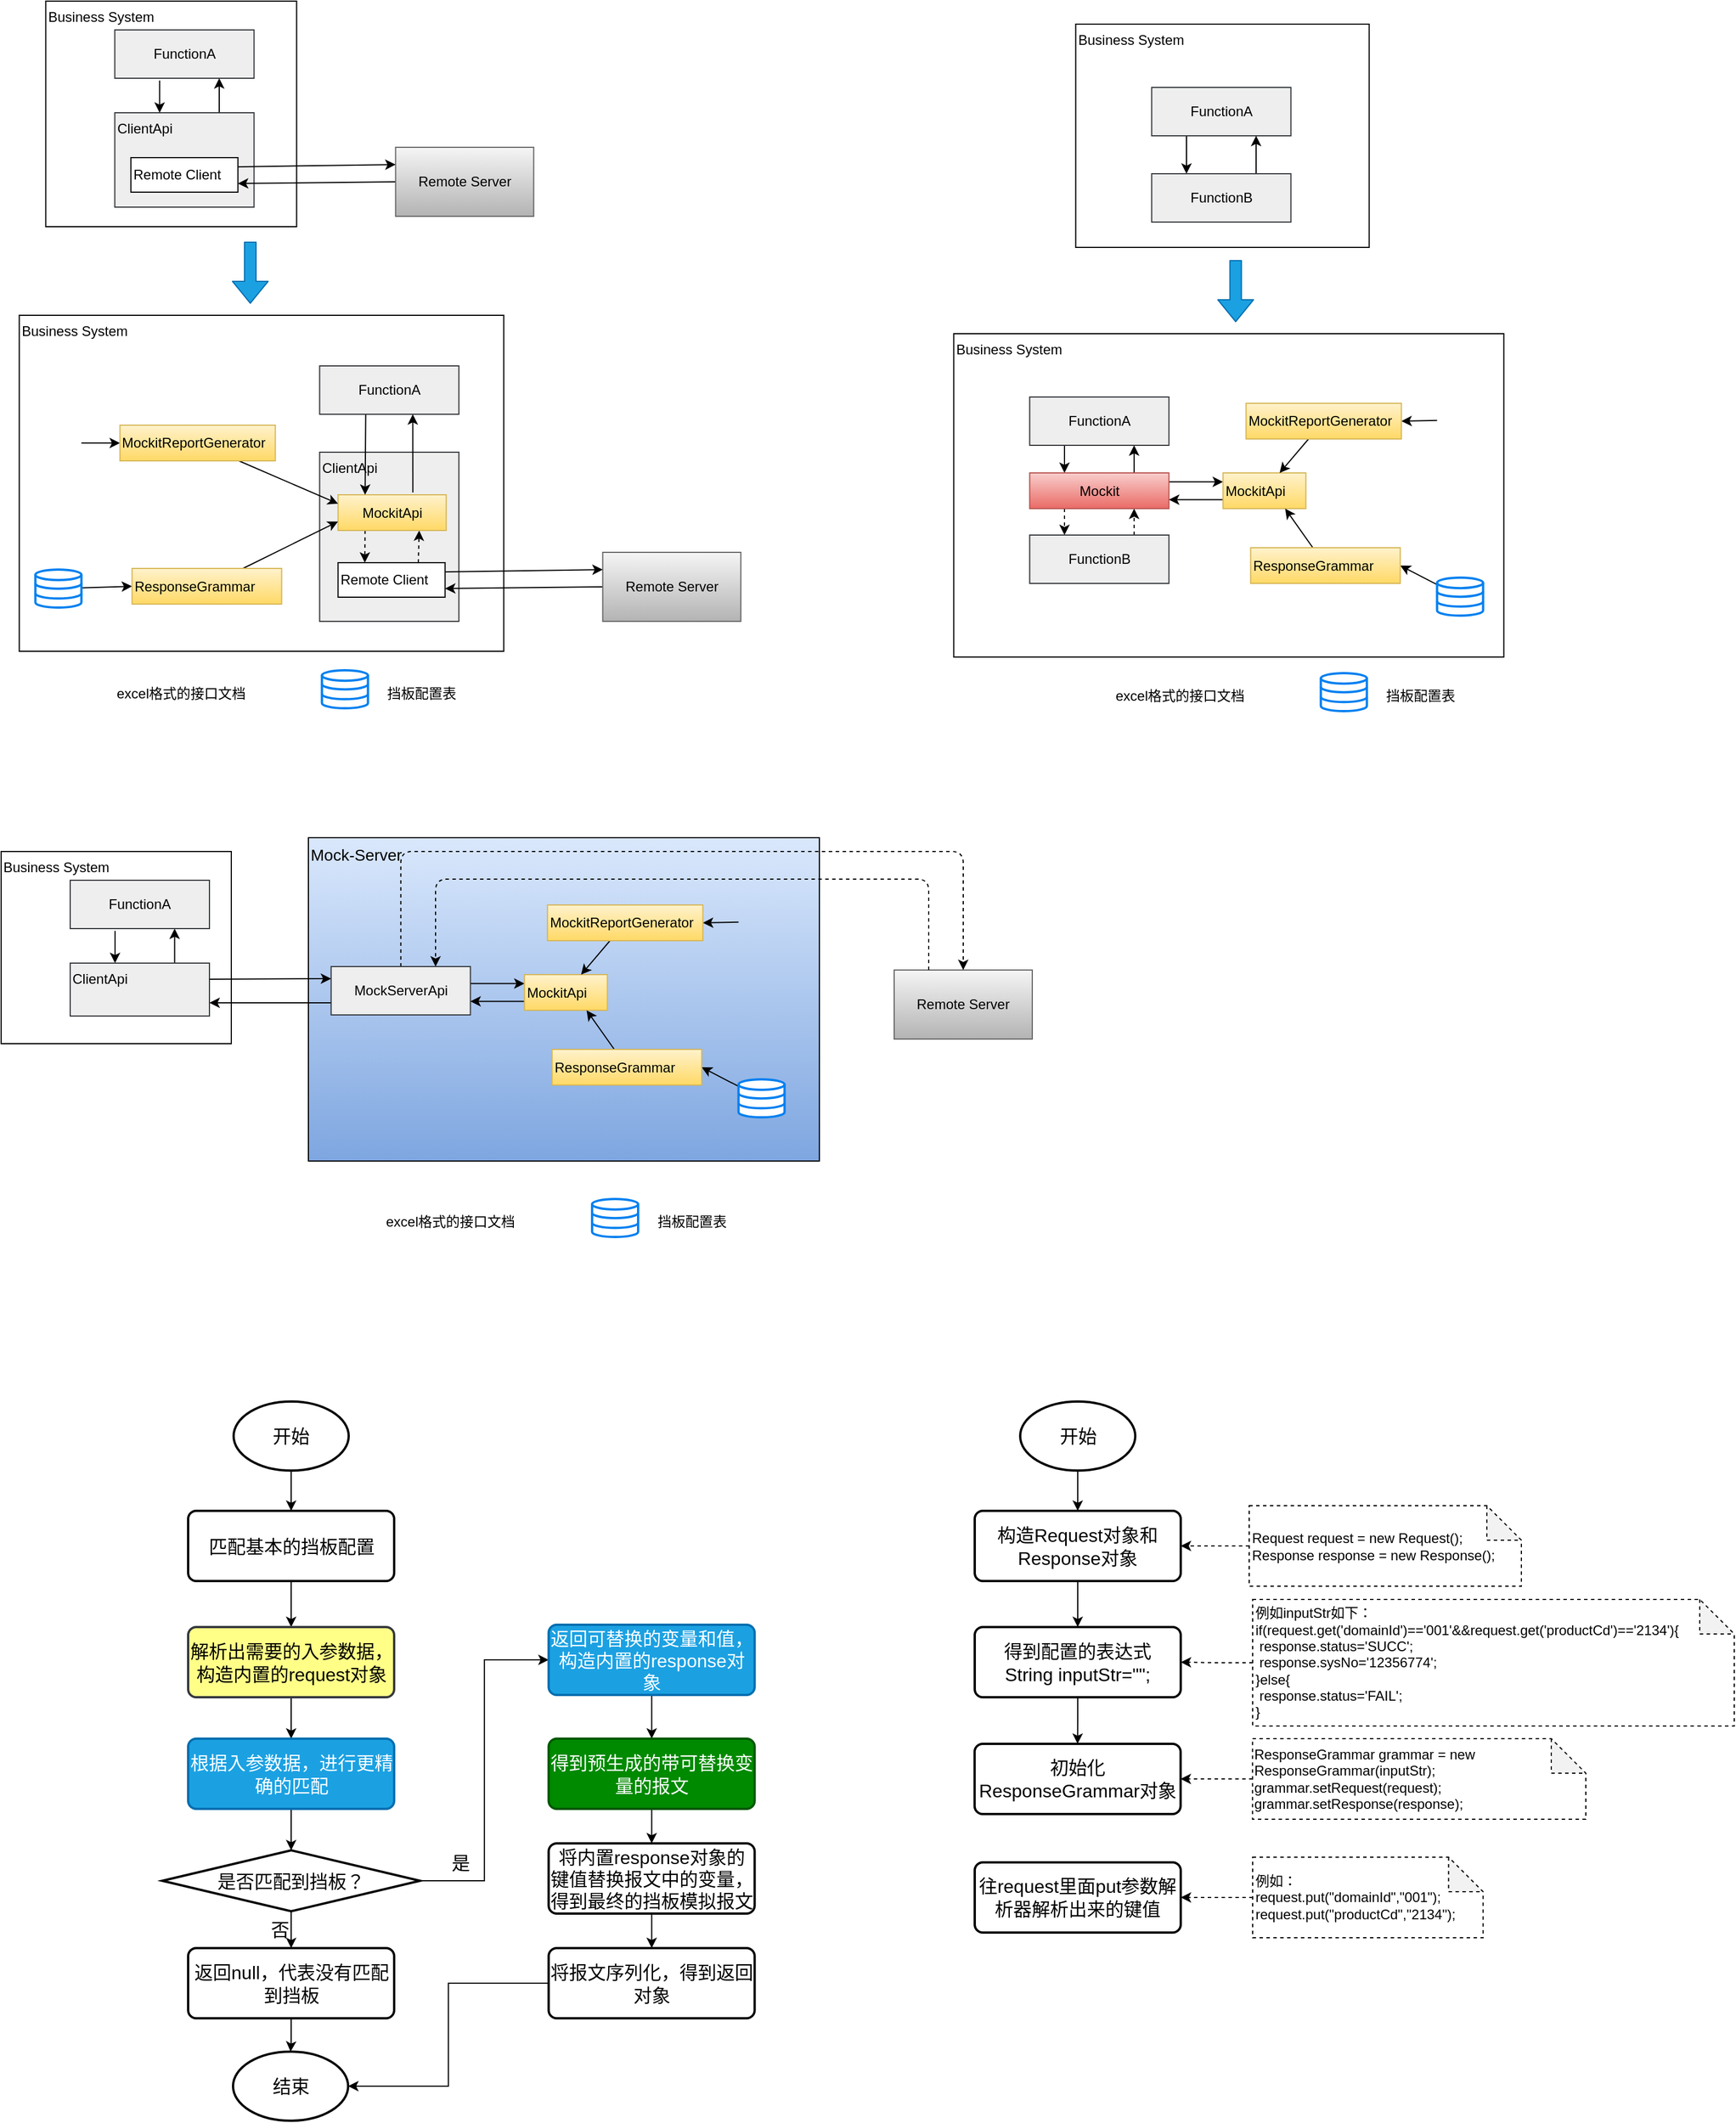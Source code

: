 <mxfile version="13.0.9" type="github">
  <diagram id="ULIVXdI21FpWCyKjcMOf" name="第 1 页">
    <mxGraphModel dx="867" dy="-1922" grid="0" gridSize="10" guides="1" tooltips="1" connect="1" arrows="1" fold="1" page="0" pageScale="1" pageWidth="827" pageHeight="1169" math="0" shadow="0">
      <root>
        <mxCell id="0" />
        <mxCell id="1" parent="0" />
        <mxCell id="K0mG1fpRfPu8U4b40gJv-1" style="edgeStyle=orthogonalEdgeStyle;rounded=0;orthogonalLoop=1;jettySize=auto;html=1;entryX=0.5;entryY=0;entryDx=0;entryDy=0;fontSize=16;" edge="1" parent="1" source="K0mG1fpRfPu8U4b40gJv-2" target="K0mG1fpRfPu8U4b40gJv-4">
          <mxGeometry relative="1" as="geometry" />
        </mxCell>
        <mxCell id="K0mG1fpRfPu8U4b40gJv-2" value="开始" style="strokeWidth=2;html=1;shape=mxgraph.flowchart.start_1;whiteSpace=wrap;fontSize=16;" vertex="1" parent="1">
          <mxGeometry x="232" y="3830" width="100" height="60" as="geometry" />
        </mxCell>
        <mxCell id="K0mG1fpRfPu8U4b40gJv-3" style="edgeStyle=orthogonalEdgeStyle;rounded=0;orthogonalLoop=1;jettySize=auto;html=1;entryX=0.5;entryY=0;entryDx=0;entryDy=0;fontSize=16;" edge="1" parent="1" source="K0mG1fpRfPu8U4b40gJv-4" target="K0mG1fpRfPu8U4b40gJv-6">
          <mxGeometry relative="1" as="geometry" />
        </mxCell>
        <mxCell id="K0mG1fpRfPu8U4b40gJv-4" value="匹配基本的挡板配置" style="rounded=1;whiteSpace=wrap;html=1;absoluteArcSize=1;arcSize=14;strokeWidth=2;fontSize=16;" vertex="1" parent="1">
          <mxGeometry x="192.5" y="3925" width="179" height="61" as="geometry" />
        </mxCell>
        <mxCell id="K0mG1fpRfPu8U4b40gJv-5" style="edgeStyle=orthogonalEdgeStyle;rounded=0;orthogonalLoop=1;jettySize=auto;html=1;entryX=0.5;entryY=0;entryDx=0;entryDy=0;fontSize=16;" edge="1" parent="1" source="K0mG1fpRfPu8U4b40gJv-6" target="K0mG1fpRfPu8U4b40gJv-8">
          <mxGeometry relative="1" as="geometry" />
        </mxCell>
        <mxCell id="K0mG1fpRfPu8U4b40gJv-6" value="解析出需要的入参数据，构造内置的request对象" style="rounded=1;whiteSpace=wrap;html=1;absoluteArcSize=1;arcSize=14;strokeWidth=2;fontSize=16;fillColor=#ffff88;strokeColor=#36393d;" vertex="1" parent="1">
          <mxGeometry x="192.5" y="4026" width="179" height="61" as="geometry" />
        </mxCell>
        <mxCell id="K0mG1fpRfPu8U4b40gJv-7" style="edgeStyle=orthogonalEdgeStyle;rounded=0;orthogonalLoop=1;jettySize=auto;html=1;entryX=0.5;entryY=0;entryDx=0;entryDy=0;entryPerimeter=0;fontSize=16;" edge="1" parent="1" source="K0mG1fpRfPu8U4b40gJv-8" target="K0mG1fpRfPu8U4b40gJv-11">
          <mxGeometry relative="1" as="geometry" />
        </mxCell>
        <mxCell id="K0mG1fpRfPu8U4b40gJv-8" value="根据入参数据，进行更精确的匹配" style="rounded=1;whiteSpace=wrap;html=1;absoluteArcSize=1;arcSize=14;strokeWidth=2;fontSize=16;fillColor=#1ba1e2;strokeColor=#006EAF;fontColor=#ffffff;" vertex="1" parent="1">
          <mxGeometry x="192.5" y="4123" width="179" height="61" as="geometry" />
        </mxCell>
        <mxCell id="K0mG1fpRfPu8U4b40gJv-9" style="edgeStyle=orthogonalEdgeStyle;rounded=0;orthogonalLoop=1;jettySize=auto;html=1;entryX=0.5;entryY=0;entryDx=0;entryDy=0;fontSize=16;" edge="1" parent="1" source="K0mG1fpRfPu8U4b40gJv-11" target="K0mG1fpRfPu8U4b40gJv-14">
          <mxGeometry relative="1" as="geometry" />
        </mxCell>
        <mxCell id="K0mG1fpRfPu8U4b40gJv-10" style="edgeStyle=orthogonalEdgeStyle;rounded=0;orthogonalLoop=1;jettySize=auto;html=1;entryX=0;entryY=0.5;entryDx=0;entryDy=0;fontSize=16;" edge="1" parent="1" source="K0mG1fpRfPu8U4b40gJv-11" target="K0mG1fpRfPu8U4b40gJv-17">
          <mxGeometry relative="1" as="geometry" />
        </mxCell>
        <mxCell id="K0mG1fpRfPu8U4b40gJv-11" value="是否匹配到挡板？" style="strokeWidth=2;html=1;shape=mxgraph.flowchart.decision;whiteSpace=wrap;fontSize=16;" vertex="1" parent="1">
          <mxGeometry x="170" y="4220" width="224" height="53" as="geometry" />
        </mxCell>
        <mxCell id="K0mG1fpRfPu8U4b40gJv-12" value="结束" style="strokeWidth=2;html=1;shape=mxgraph.flowchart.start_1;whiteSpace=wrap;fontSize=16;" vertex="1" parent="1">
          <mxGeometry x="231.5" y="4395" width="100" height="60" as="geometry" />
        </mxCell>
        <mxCell id="K0mG1fpRfPu8U4b40gJv-13" style="edgeStyle=orthogonalEdgeStyle;rounded=0;orthogonalLoop=1;jettySize=auto;html=1;fontSize=16;" edge="1" parent="1" source="K0mG1fpRfPu8U4b40gJv-14" target="K0mG1fpRfPu8U4b40gJv-12">
          <mxGeometry relative="1" as="geometry" />
        </mxCell>
        <mxCell id="K0mG1fpRfPu8U4b40gJv-14" value="返回null，代表没有匹配到挡板" style="rounded=1;whiteSpace=wrap;html=1;absoluteArcSize=1;arcSize=14;strokeWidth=2;fontSize=16;" vertex="1" parent="1">
          <mxGeometry x="192.5" y="4305" width="179" height="61" as="geometry" />
        </mxCell>
        <mxCell id="K0mG1fpRfPu8U4b40gJv-15" value="否" style="text;html=1;align=center;verticalAlign=middle;resizable=0;points=[];autosize=1;fontSize=16;" vertex="1" parent="1">
          <mxGeometry x="259" y="4277" width="26" height="23" as="geometry" />
        </mxCell>
        <mxCell id="K0mG1fpRfPu8U4b40gJv-16" style="edgeStyle=orthogonalEdgeStyle;rounded=0;orthogonalLoop=1;jettySize=auto;html=1;fontSize=16;" edge="1" parent="1" source="K0mG1fpRfPu8U4b40gJv-17" target="K0mG1fpRfPu8U4b40gJv-20">
          <mxGeometry relative="1" as="geometry" />
        </mxCell>
        <mxCell id="K0mG1fpRfPu8U4b40gJv-17" value="返回可替换的变量和值，构造内置的response对象" style="rounded=1;whiteSpace=wrap;html=1;absoluteArcSize=1;arcSize=14;strokeWidth=2;fontSize=16;fillColor=#1ba1e2;strokeColor=#006EAF;fontColor=#ffffff;" vertex="1" parent="1">
          <mxGeometry x="505.75" y="4024" width="179" height="61" as="geometry" />
        </mxCell>
        <mxCell id="K0mG1fpRfPu8U4b40gJv-18" value="是" style="text;html=1;align=center;verticalAlign=middle;resizable=0;points=[];autosize=1;fontSize=16;" vertex="1" parent="1">
          <mxGeometry x="416" y="4219" width="26" height="23" as="geometry" />
        </mxCell>
        <mxCell id="K0mG1fpRfPu8U4b40gJv-19" style="edgeStyle=orthogonalEdgeStyle;rounded=0;orthogonalLoop=1;jettySize=auto;html=1;fontSize=16;" edge="1" parent="1" source="K0mG1fpRfPu8U4b40gJv-20" target="K0mG1fpRfPu8U4b40gJv-22">
          <mxGeometry relative="1" as="geometry" />
        </mxCell>
        <mxCell id="K0mG1fpRfPu8U4b40gJv-20" value="得到预生成的带可替换变量的报文" style="rounded=1;whiteSpace=wrap;html=1;absoluteArcSize=1;arcSize=14;strokeWidth=2;fontSize=16;fillColor=#008a00;strokeColor=#005700;fontColor=#ffffff;" vertex="1" parent="1">
          <mxGeometry x="505.75" y="4123" width="179" height="61" as="geometry" />
        </mxCell>
        <mxCell id="K0mG1fpRfPu8U4b40gJv-21" style="edgeStyle=orthogonalEdgeStyle;rounded=0;orthogonalLoop=1;jettySize=auto;html=1;fontSize=16;" edge="1" parent="1" source="K0mG1fpRfPu8U4b40gJv-22" target="K0mG1fpRfPu8U4b40gJv-24">
          <mxGeometry relative="1" as="geometry" />
        </mxCell>
        <mxCell id="K0mG1fpRfPu8U4b40gJv-22" value="将内置response对象的键值替换报文中的变量，得到最终的挡板模拟报文" style="rounded=1;whiteSpace=wrap;html=1;absoluteArcSize=1;arcSize=14;strokeWidth=2;fontSize=16;" vertex="1" parent="1">
          <mxGeometry x="505.75" y="4214" width="179" height="61" as="geometry" />
        </mxCell>
        <mxCell id="K0mG1fpRfPu8U4b40gJv-23" style="edgeStyle=orthogonalEdgeStyle;rounded=0;orthogonalLoop=1;jettySize=auto;html=1;entryX=1;entryY=0.5;entryDx=0;entryDy=0;entryPerimeter=0;fontSize=16;" edge="1" parent="1" source="K0mG1fpRfPu8U4b40gJv-24" target="K0mG1fpRfPu8U4b40gJv-12">
          <mxGeometry relative="1" as="geometry" />
        </mxCell>
        <mxCell id="K0mG1fpRfPu8U4b40gJv-24" value="将报文序列化，得到返回对象" style="rounded=1;whiteSpace=wrap;html=1;absoluteArcSize=1;arcSize=14;strokeWidth=2;fontSize=16;" vertex="1" parent="1">
          <mxGeometry x="505.75" y="4305" width="179" height="61" as="geometry" />
        </mxCell>
        <mxCell id="K0mG1fpRfPu8U4b40gJv-25" value="Business System" style="rounded=0;whiteSpace=wrap;html=1;align=left;verticalAlign=top;" vertex="1" parent="1">
          <mxGeometry x="30" y="3352" width="200" height="167" as="geometry" />
        </mxCell>
        <mxCell id="K0mG1fpRfPu8U4b40gJv-26" style="edgeStyle=none;orthogonalLoop=1;jettySize=auto;html=1;strokeColor=#000000;strokeWidth=1;entryX=0.75;entryY=1;entryDx=0;entryDy=0;exitX=0.75;exitY=0;exitDx=0;exitDy=0;" edge="1" parent="1" source="K0mG1fpRfPu8U4b40gJv-27" target="K0mG1fpRfPu8U4b40gJv-30">
          <mxGeometry relative="1" as="geometry" />
        </mxCell>
        <mxCell id="K0mG1fpRfPu8U4b40gJv-27" value="ClientApi" style="rounded=0;whiteSpace=wrap;html=1;align=left;fillColor=#eeeeee;strokeColor=#36393d;verticalAlign=top;" vertex="1" parent="1">
          <mxGeometry x="90" y="3449" width="121" height="46" as="geometry" />
        </mxCell>
        <mxCell id="K0mG1fpRfPu8U4b40gJv-28" value="Remote Server" style="rounded=0;whiteSpace=wrap;html=1;align=center;fillColor=#f5f5f5;strokeColor=#666666;gradientColor=#b3b3b3;" vertex="1" parent="1">
          <mxGeometry x="806" y="3455" width="120" height="60" as="geometry" />
        </mxCell>
        <mxCell id="K0mG1fpRfPu8U4b40gJv-29" style="edgeStyle=none;orthogonalLoop=1;jettySize=auto;html=1;entryX=0.322;entryY=0;entryDx=0;entryDy=0;strokeColor=#000000;strokeWidth=1;exitX=0.322;exitY=1.048;exitDx=0;exitDy=0;exitPerimeter=0;entryPerimeter=0;" edge="1" parent="1" source="K0mG1fpRfPu8U4b40gJv-30" target="K0mG1fpRfPu8U4b40gJv-27">
          <mxGeometry relative="1" as="geometry" />
        </mxCell>
        <mxCell id="K0mG1fpRfPu8U4b40gJv-30" value="FunctionA" style="rounded=0;whiteSpace=wrap;html=1;align=center;fillColor=#eeeeee;strokeColor=#36393d;" vertex="1" parent="1">
          <mxGeometry x="90" y="3377" width="121" height="42" as="geometry" />
        </mxCell>
        <mxCell id="K0mG1fpRfPu8U4b40gJv-31" value="" style="shape=image;html=1;verticalAlign=top;verticalLabelPosition=bottom;labelBackgroundColor=#ffffff;imageAspect=0;aspect=fixed;image=https://cdn3.iconfinder.com/data/icons/document-icons-2/30/647702-excel-128.png;align=left;" vertex="1" parent="1">
          <mxGeometry x="306.5" y="3648.5" width="44" height="44" as="geometry" />
        </mxCell>
        <mxCell id="K0mG1fpRfPu8U4b40gJv-32" value="excel格式的接口文档" style="text;html=1;align=center;verticalAlign=middle;resizable=0;points=[];autosize=1;" vertex="1" parent="1">
          <mxGeometry x="359.25" y="3665" width="122" height="18" as="geometry" />
        </mxCell>
        <mxCell id="K0mG1fpRfPu8U4b40gJv-33" value="" style="html=1;verticalLabelPosition=bottom;align=center;labelBackgroundColor=#ffffff;verticalAlign=top;strokeWidth=2;strokeColor=#0080F0;shadow=0;dashed=0;shape=mxgraph.ios7.icons.data;" vertex="1" parent="1">
          <mxGeometry x="543.5" y="3654" width="40" height="33" as="geometry" />
        </mxCell>
        <mxCell id="K0mG1fpRfPu8U4b40gJv-34" value="挡板配置表" style="text;html=1;align=center;verticalAlign=middle;resizable=0;points=[];autosize=1;" vertex="1" parent="1">
          <mxGeometry x="594.5" y="3665" width="70" height="18" as="geometry" />
        </mxCell>
        <mxCell id="K0mG1fpRfPu8U4b40gJv-35" value="Mock-Server" style="rounded=0;whiteSpace=wrap;html=1;align=left;verticalAlign=top;gradientColor=#7ea6e0;fillColor=#dae8fc;strokeColor=#000000;strokeWidth=1;fontSize=14;" vertex="1" parent="1">
          <mxGeometry x="297" y="3340" width="444" height="281" as="geometry" />
        </mxCell>
        <mxCell id="K0mG1fpRfPu8U4b40gJv-36" style="edgeStyle=none;orthogonalLoop=1;jettySize=auto;html=1;strokeColor=#000000;strokeWidth=1;exitX=1;exitY=0.25;exitDx=0;exitDy=0;entryX=0;entryY=0.25;entryDx=0;entryDy=0;" edge="1" parent="1" target="K0mG1fpRfPu8U4b40gJv-42">
          <mxGeometry relative="1" as="geometry">
            <mxPoint x="437.75" y="3466.75" as="sourcePoint" />
          </mxGeometry>
        </mxCell>
        <mxCell id="K0mG1fpRfPu8U4b40gJv-37" style="edgeStyle=none;orthogonalLoop=1;jettySize=auto;html=1;entryX=1;entryY=0.5;entryDx=0;entryDy=0;strokeColor=#000000;strokeWidth=1;" edge="1" parent="1" source="K0mG1fpRfPu8U4b40gJv-38" target="K0mG1fpRfPu8U4b40gJv-44">
          <mxGeometry relative="1" as="geometry" />
        </mxCell>
        <mxCell id="K0mG1fpRfPu8U4b40gJv-38" value="" style="shape=image;html=1;verticalAlign=top;verticalLabelPosition=bottom;labelBackgroundColor=#ffffff;imageAspect=0;aspect=fixed;image=https://cdn3.iconfinder.com/data/icons/document-icons-2/30/647702-excel-128.png;align=left;" vertex="1" parent="1">
          <mxGeometry x="670.75" y="3391" width="44" height="44" as="geometry" />
        </mxCell>
        <mxCell id="K0mG1fpRfPu8U4b40gJv-39" style="edgeStyle=none;orthogonalLoop=1;jettySize=auto;html=1;entryX=1;entryY=0.5;entryDx=0;entryDy=0;strokeColor=#000000;strokeWidth=1;" edge="1" parent="1" source="K0mG1fpRfPu8U4b40gJv-40" target="K0mG1fpRfPu8U4b40gJv-46">
          <mxGeometry relative="1" as="geometry" />
        </mxCell>
        <mxCell id="K0mG1fpRfPu8U4b40gJv-40" value="" style="html=1;verticalLabelPosition=bottom;align=center;labelBackgroundColor=#ffffff;verticalAlign=top;strokeWidth=2;strokeColor=#0080F0;shadow=0;dashed=0;shape=mxgraph.ios7.icons.data;" vertex="1" parent="1">
          <mxGeometry x="670.75" y="3550" width="40" height="33" as="geometry" />
        </mxCell>
        <mxCell id="K0mG1fpRfPu8U4b40gJv-41" style="edgeStyle=none;orthogonalLoop=1;jettySize=auto;html=1;entryX=1;entryY=0.75;entryDx=0;entryDy=0;strokeColor=#000000;strokeWidth=1;exitX=0;exitY=0.75;exitDx=0;exitDy=0;" edge="1" parent="1" source="K0mG1fpRfPu8U4b40gJv-42">
          <mxGeometry relative="1" as="geometry">
            <mxPoint x="437.75" y="3482.25" as="targetPoint" />
          </mxGeometry>
        </mxCell>
        <mxCell id="K0mG1fpRfPu8U4b40gJv-42" value="MockitApi" style="rounded=0;whiteSpace=wrap;html=1;align=left;gradientColor=#ffd966;fillColor=#fff2cc;strokeColor=#d6b656;" vertex="1" parent="1">
          <mxGeometry x="484.75" y="3459" width="72" height="31" as="geometry" />
        </mxCell>
        <mxCell id="K0mG1fpRfPu8U4b40gJv-43" style="edgeStyle=none;orthogonalLoop=1;jettySize=auto;html=1;strokeColor=#000000;strokeWidth=1;" edge="1" parent="1" source="K0mG1fpRfPu8U4b40gJv-44" target="K0mG1fpRfPu8U4b40gJv-42">
          <mxGeometry relative="1" as="geometry" />
        </mxCell>
        <mxCell id="K0mG1fpRfPu8U4b40gJv-44" value="MockitReportGenerator" style="rounded=0;whiteSpace=wrap;html=1;align=left;gradientColor=#ffd966;fillColor=#fff2cc;strokeColor=#d6b656;" vertex="1" parent="1">
          <mxGeometry x="504.75" y="3398.5" width="135" height="31" as="geometry" />
        </mxCell>
        <mxCell id="K0mG1fpRfPu8U4b40gJv-45" style="edgeStyle=none;orthogonalLoop=1;jettySize=auto;html=1;entryX=0.75;entryY=1;entryDx=0;entryDy=0;strokeColor=#000000;strokeWidth=1;" edge="1" parent="1" source="K0mG1fpRfPu8U4b40gJv-46" target="K0mG1fpRfPu8U4b40gJv-42">
          <mxGeometry relative="1" as="geometry" />
        </mxCell>
        <mxCell id="K0mG1fpRfPu8U4b40gJv-46" value="ResponseGrammar" style="rounded=0;whiteSpace=wrap;html=1;align=left;gradientColor=#ffd966;fillColor=#fff2cc;strokeColor=#d6b656;" vertex="1" parent="1">
          <mxGeometry x="508.75" y="3524" width="130" height="31" as="geometry" />
        </mxCell>
        <mxCell id="K0mG1fpRfPu8U4b40gJv-47" style="edgeStyle=none;orthogonalLoop=1;jettySize=auto;html=1;entryX=1;entryY=0.75;entryDx=0;entryDy=0;strokeColor=#000000;strokeWidth=1;exitX=0;exitY=0.75;exitDx=0;exitDy=0;" edge="1" parent="1" source="K0mG1fpRfPu8U4b40gJv-49" target="K0mG1fpRfPu8U4b40gJv-27">
          <mxGeometry relative="1" as="geometry" />
        </mxCell>
        <mxCell id="K0mG1fpRfPu8U4b40gJv-48" style="edgeStyle=orthogonalEdgeStyle;orthogonalLoop=1;jettySize=auto;html=1;strokeColor=#000000;strokeWidth=1;dashed=1;" edge="1" parent="1" source="K0mG1fpRfPu8U4b40gJv-49" target="K0mG1fpRfPu8U4b40gJv-28">
          <mxGeometry relative="1" as="geometry">
            <Array as="points">
              <mxPoint x="377" y="3352" />
              <mxPoint x="866" y="3352" />
            </Array>
          </mxGeometry>
        </mxCell>
        <mxCell id="K0mG1fpRfPu8U4b40gJv-49" value="MockServerApi" style="rounded=0;whiteSpace=wrap;html=1;align=center;fillColor=#eeeeee;strokeColor=#36393d;" vertex="1" parent="1">
          <mxGeometry x="316.75" y="3452" width="121" height="42" as="geometry" />
        </mxCell>
        <mxCell id="K0mG1fpRfPu8U4b40gJv-50" style="edgeStyle=none;orthogonalLoop=1;jettySize=auto;html=1;entryX=0;entryY=0.25;entryDx=0;entryDy=0;strokeColor=#000000;strokeWidth=1;" edge="1" parent="1" target="K0mG1fpRfPu8U4b40gJv-49">
          <mxGeometry relative="1" as="geometry">
            <mxPoint x="211" y="3463" as="sourcePoint" />
          </mxGeometry>
        </mxCell>
        <mxCell id="K0mG1fpRfPu8U4b40gJv-51" style="edgeStyle=orthogonalEdgeStyle;orthogonalLoop=1;jettySize=auto;html=1;dashed=1;strokeColor=#000000;strokeWidth=1;entryX=0.75;entryY=0;entryDx=0;entryDy=0;exitX=0.25;exitY=0;exitDx=0;exitDy=0;" edge="1" parent="1" source="K0mG1fpRfPu8U4b40gJv-28" target="K0mG1fpRfPu8U4b40gJv-49">
          <mxGeometry relative="1" as="geometry">
            <Array as="points">
              <mxPoint x="836" y="3376" />
              <mxPoint x="408" y="3376" />
            </Array>
          </mxGeometry>
        </mxCell>
        <mxCell id="K0mG1fpRfPu8U4b40gJv-52" value="Business System" style="rounded=0;whiteSpace=wrap;html=1;align=left;verticalAlign=top;" vertex="1" parent="1">
          <mxGeometry x="68.75" y="2613" width="218" height="196" as="geometry" />
        </mxCell>
        <mxCell id="K0mG1fpRfPu8U4b40gJv-53" value="Business System" style="rounded=0;whiteSpace=wrap;html=1;align=left;verticalAlign=top;" vertex="1" parent="1">
          <mxGeometry x="963.75" y="2633" width="255" height="194" as="geometry" />
        </mxCell>
        <mxCell id="K0mG1fpRfPu8U4b40gJv-54" style="edgeStyle=none;orthogonalLoop=1;jettySize=auto;html=1;strokeColor=#000000;strokeWidth=1;entryX=0.75;entryY=1;entryDx=0;entryDy=0;exitX=0.75;exitY=0;exitDx=0;exitDy=0;" edge="1" parent="1" source="K0mG1fpRfPu8U4b40gJv-55" target="K0mG1fpRfPu8U4b40gJv-98">
          <mxGeometry relative="1" as="geometry" />
        </mxCell>
        <mxCell id="K0mG1fpRfPu8U4b40gJv-55" value="ClientApi" style="rounded=0;whiteSpace=wrap;html=1;align=left;fillColor=#eeeeee;strokeColor=#36393d;verticalAlign=top;" vertex="1" parent="1">
          <mxGeometry x="128.75" y="2710" width="121" height="82" as="geometry" />
        </mxCell>
        <mxCell id="K0mG1fpRfPu8U4b40gJv-56" style="edgeStyle=none;orthogonalLoop=1;jettySize=auto;html=1;entryX=1;entryY=0.75;entryDx=0;entryDy=0;strokeColor=#000000;strokeWidth=1;exitX=0;exitY=0.5;exitDx=0;exitDy=0;" edge="1" parent="1" source="K0mG1fpRfPu8U4b40gJv-57" target="K0mG1fpRfPu8U4b40gJv-86">
          <mxGeometry relative="1" as="geometry" />
        </mxCell>
        <mxCell id="K0mG1fpRfPu8U4b40gJv-57" value="Remote Server" style="rounded=0;whiteSpace=wrap;html=1;align=center;fillColor=#f5f5f5;strokeColor=#666666;gradientColor=#b3b3b3;" vertex="1" parent="1">
          <mxGeometry x="372.75" y="2740" width="120" height="60" as="geometry" />
        </mxCell>
        <mxCell id="K0mG1fpRfPu8U4b40gJv-58" value="" style="shape=flexArrow;endArrow=classic;html=1;strokeColor=#006EAF;strokeWidth=1;fillColor=#1ba1e2;" edge="1" parent="1">
          <mxGeometry width="50" height="50" relative="1" as="geometry">
            <mxPoint x="1102.75" y="2838" as="sourcePoint" />
            <mxPoint x="1102.75" y="2892" as="targetPoint" />
          </mxGeometry>
        </mxCell>
        <mxCell id="K0mG1fpRfPu8U4b40gJv-59" style="edgeStyle=none;orthogonalLoop=1;jettySize=auto;html=1;entryX=0.25;entryY=0;entryDx=0;entryDy=0;strokeColor=#000000;strokeWidth=1;exitX=0.25;exitY=1;exitDx=0;exitDy=0;" edge="1" parent="1" source="K0mG1fpRfPu8U4b40gJv-60" target="K0mG1fpRfPu8U4b40gJv-62">
          <mxGeometry relative="1" as="geometry" />
        </mxCell>
        <mxCell id="K0mG1fpRfPu8U4b40gJv-60" value="FunctionA" style="rounded=0;whiteSpace=wrap;html=1;align=center;fillColor=#eeeeee;strokeColor=#36393d;" vertex="1" parent="1">
          <mxGeometry x="1029.75" y="2688" width="121" height="42" as="geometry" />
        </mxCell>
        <mxCell id="K0mG1fpRfPu8U4b40gJv-61" style="edgeStyle=none;orthogonalLoop=1;jettySize=auto;html=1;strokeColor=#000000;strokeWidth=1;exitX=0.75;exitY=0;exitDx=0;exitDy=0;entryX=0.75;entryY=1;entryDx=0;entryDy=0;" edge="1" parent="1" source="K0mG1fpRfPu8U4b40gJv-62" target="K0mG1fpRfPu8U4b40gJv-60">
          <mxGeometry relative="1" as="geometry" />
        </mxCell>
        <mxCell id="K0mG1fpRfPu8U4b40gJv-62" value="FunctionB" style="rounded=0;whiteSpace=wrap;html=1;align=center;fillColor=#eeeeee;strokeColor=#36393d;" vertex="1" parent="1">
          <mxGeometry x="1029.75" y="2763" width="121" height="42" as="geometry" />
        </mxCell>
        <mxCell id="K0mG1fpRfPu8U4b40gJv-63" value="Business System" style="rounded=0;whiteSpace=wrap;html=1;align=left;verticalAlign=top;" vertex="1" parent="1">
          <mxGeometry x="857.75" y="2902" width="478" height="281" as="geometry" />
        </mxCell>
        <mxCell id="K0mG1fpRfPu8U4b40gJv-64" style="edgeStyle=none;orthogonalLoop=1;jettySize=auto;html=1;entryX=0.25;entryY=0;entryDx=0;entryDy=0;strokeColor=#000000;strokeWidth=1;exitX=0.25;exitY=1;exitDx=0;exitDy=0;" edge="1" parent="1" source="K0mG1fpRfPu8U4b40gJv-65" target="K0mG1fpRfPu8U4b40gJv-70">
          <mxGeometry relative="1" as="geometry" />
        </mxCell>
        <mxCell id="K0mG1fpRfPu8U4b40gJv-65" value="FunctionA" style="rounded=0;whiteSpace=wrap;html=1;align=center;fillColor=#eeeeee;strokeColor=#36393d;" vertex="1" parent="1">
          <mxGeometry x="923.75" y="2957" width="121" height="42" as="geometry" />
        </mxCell>
        <mxCell id="K0mG1fpRfPu8U4b40gJv-66" style="edgeStyle=none;orthogonalLoop=1;jettySize=auto;html=1;strokeColor=#000000;strokeWidth=1;exitX=0.75;exitY=0;exitDx=0;exitDy=0;entryX=0.75;entryY=1;entryDx=0;entryDy=0;" edge="1" parent="1" source="K0mG1fpRfPu8U4b40gJv-70" target="K0mG1fpRfPu8U4b40gJv-65">
          <mxGeometry relative="1" as="geometry" />
        </mxCell>
        <mxCell id="K0mG1fpRfPu8U4b40gJv-67" style="edgeStyle=none;orthogonalLoop=1;jettySize=auto;html=1;strokeColor=#000000;strokeWidth=1;exitX=0.25;exitY=1;exitDx=0;exitDy=0;entryX=0.25;entryY=0;entryDx=0;entryDy=0;dashed=1;" edge="1" parent="1" source="K0mG1fpRfPu8U4b40gJv-70" target="K0mG1fpRfPu8U4b40gJv-71">
          <mxGeometry relative="1" as="geometry" />
        </mxCell>
        <mxCell id="K0mG1fpRfPu8U4b40gJv-68" style="edgeStyle=none;orthogonalLoop=1;jettySize=auto;html=1;strokeColor=#000000;strokeWidth=1;entryX=0.75;entryY=1;entryDx=0;entryDy=0;dashed=1;exitX=0.75;exitY=0;exitDx=0;exitDy=0;" edge="1" parent="1" source="K0mG1fpRfPu8U4b40gJv-71" target="K0mG1fpRfPu8U4b40gJv-70">
          <mxGeometry relative="1" as="geometry" />
        </mxCell>
        <mxCell id="K0mG1fpRfPu8U4b40gJv-69" style="edgeStyle=none;orthogonalLoop=1;jettySize=auto;html=1;strokeColor=#000000;strokeWidth=1;exitX=1;exitY=0.25;exitDx=0;exitDy=0;entryX=0;entryY=0.25;entryDx=0;entryDy=0;" edge="1" parent="1" source="K0mG1fpRfPu8U4b40gJv-70" target="K0mG1fpRfPu8U4b40gJv-77">
          <mxGeometry relative="1" as="geometry" />
        </mxCell>
        <mxCell id="K0mG1fpRfPu8U4b40gJv-70" value="Mockit" style="rounded=0;whiteSpace=wrap;html=1;align=center;fillColor=#f8cecc;strokeColor=#b85450;gradientColor=#ea6b66;" vertex="1" parent="1">
          <mxGeometry x="923.75" y="3023" width="121" height="31" as="geometry" />
        </mxCell>
        <mxCell id="K0mG1fpRfPu8U4b40gJv-71" value="FunctionB" style="rounded=0;whiteSpace=wrap;html=1;align=center;fillColor=#eeeeee;strokeColor=#36393d;" vertex="1" parent="1">
          <mxGeometry x="923.75" y="3077" width="121" height="42" as="geometry" />
        </mxCell>
        <mxCell id="K0mG1fpRfPu8U4b40gJv-72" style="edgeStyle=none;orthogonalLoop=1;jettySize=auto;html=1;entryX=1;entryY=0.5;entryDx=0;entryDy=0;strokeColor=#000000;strokeWidth=1;" edge="1" parent="1" source="K0mG1fpRfPu8U4b40gJv-73" target="K0mG1fpRfPu8U4b40gJv-79">
          <mxGeometry relative="1" as="geometry" />
        </mxCell>
        <mxCell id="K0mG1fpRfPu8U4b40gJv-73" value="" style="shape=image;html=1;verticalAlign=top;verticalLabelPosition=bottom;labelBackgroundColor=#ffffff;imageAspect=0;aspect=fixed;image=https://cdn3.iconfinder.com/data/icons/document-icons-2/30/647702-excel-128.png;align=left;" vertex="1" parent="1">
          <mxGeometry x="1277.75" y="2955" width="44" height="44" as="geometry" />
        </mxCell>
        <mxCell id="K0mG1fpRfPu8U4b40gJv-74" style="edgeStyle=none;orthogonalLoop=1;jettySize=auto;html=1;entryX=1;entryY=0.5;entryDx=0;entryDy=0;strokeColor=#000000;strokeWidth=1;" edge="1" parent="1" source="K0mG1fpRfPu8U4b40gJv-75" target="K0mG1fpRfPu8U4b40gJv-81">
          <mxGeometry relative="1" as="geometry" />
        </mxCell>
        <mxCell id="K0mG1fpRfPu8U4b40gJv-75" value="" style="html=1;verticalLabelPosition=bottom;align=center;labelBackgroundColor=#ffffff;verticalAlign=top;strokeWidth=2;strokeColor=#0080F0;shadow=0;dashed=0;shape=mxgraph.ios7.icons.data;" vertex="1" parent="1">
          <mxGeometry x="1277.75" y="3114" width="40" height="33" as="geometry" />
        </mxCell>
        <mxCell id="K0mG1fpRfPu8U4b40gJv-76" style="edgeStyle=none;orthogonalLoop=1;jettySize=auto;html=1;entryX=1;entryY=0.75;entryDx=0;entryDy=0;strokeColor=#000000;strokeWidth=1;exitX=0;exitY=0.75;exitDx=0;exitDy=0;" edge="1" parent="1" source="K0mG1fpRfPu8U4b40gJv-77" target="K0mG1fpRfPu8U4b40gJv-70">
          <mxGeometry relative="1" as="geometry" />
        </mxCell>
        <mxCell id="K0mG1fpRfPu8U4b40gJv-77" value="MockitApi" style="rounded=0;whiteSpace=wrap;html=1;align=left;gradientColor=#ffd966;fillColor=#fff2cc;strokeColor=#d6b656;" vertex="1" parent="1">
          <mxGeometry x="1091.75" y="3023" width="72" height="31" as="geometry" />
        </mxCell>
        <mxCell id="K0mG1fpRfPu8U4b40gJv-78" style="edgeStyle=none;orthogonalLoop=1;jettySize=auto;html=1;strokeColor=#000000;strokeWidth=1;" edge="1" parent="1" source="K0mG1fpRfPu8U4b40gJv-79" target="K0mG1fpRfPu8U4b40gJv-77">
          <mxGeometry relative="1" as="geometry" />
        </mxCell>
        <mxCell id="K0mG1fpRfPu8U4b40gJv-79" value="MockitReportGenerator" style="rounded=0;whiteSpace=wrap;html=1;align=left;gradientColor=#ffd966;fillColor=#fff2cc;strokeColor=#d6b656;" vertex="1" parent="1">
          <mxGeometry x="1111.75" y="2962.5" width="135" height="31" as="geometry" />
        </mxCell>
        <mxCell id="K0mG1fpRfPu8U4b40gJv-80" style="edgeStyle=none;orthogonalLoop=1;jettySize=auto;html=1;entryX=0.75;entryY=1;entryDx=0;entryDy=0;strokeColor=#000000;strokeWidth=1;" edge="1" parent="1" source="K0mG1fpRfPu8U4b40gJv-81" target="K0mG1fpRfPu8U4b40gJv-77">
          <mxGeometry relative="1" as="geometry" />
        </mxCell>
        <mxCell id="K0mG1fpRfPu8U4b40gJv-81" value="ResponseGrammar" style="rounded=0;whiteSpace=wrap;html=1;align=left;gradientColor=#ffd966;fillColor=#fff2cc;strokeColor=#d6b656;" vertex="1" parent="1">
          <mxGeometry x="1115.75" y="3088" width="130" height="31" as="geometry" />
        </mxCell>
        <mxCell id="K0mG1fpRfPu8U4b40gJv-82" value="" style="shape=image;html=1;verticalAlign=top;verticalLabelPosition=bottom;labelBackgroundColor=#ffffff;imageAspect=0;aspect=fixed;image=https://cdn3.iconfinder.com/data/icons/document-icons-2/30/647702-excel-128.png;align=left;" vertex="1" parent="1">
          <mxGeometry x="937.75" y="3189" width="44" height="44" as="geometry" />
        </mxCell>
        <mxCell id="K0mG1fpRfPu8U4b40gJv-83" value="excel格式的接口文档" style="text;html=1;align=center;verticalAlign=middle;resizable=0;points=[];autosize=1;" vertex="1" parent="1">
          <mxGeometry x="992.5" y="3208" width="122" height="18" as="geometry" />
        </mxCell>
        <mxCell id="K0mG1fpRfPu8U4b40gJv-84" value="" style="html=1;verticalLabelPosition=bottom;align=center;labelBackgroundColor=#ffffff;verticalAlign=top;strokeWidth=2;strokeColor=#0080F0;shadow=0;dashed=0;shape=mxgraph.ios7.icons.data;" vertex="1" parent="1">
          <mxGeometry x="1176.75" y="3197" width="40" height="33" as="geometry" />
        </mxCell>
        <mxCell id="K0mG1fpRfPu8U4b40gJv-85" value="挡板配置表" style="text;html=1;align=center;verticalAlign=middle;resizable=0;points=[];autosize=1;" vertex="1" parent="1">
          <mxGeometry x="1227.75" y="3208" width="70" height="18" as="geometry" />
        </mxCell>
        <mxCell id="K0mG1fpRfPu8U4b40gJv-86" value="Remote Client" style="rounded=0;whiteSpace=wrap;html=1;align=left;" vertex="1" parent="1">
          <mxGeometry x="142.75" y="2749" width="93" height="30" as="geometry" />
        </mxCell>
        <mxCell id="K0mG1fpRfPu8U4b40gJv-87" style="edgeStyle=none;orthogonalLoop=1;jettySize=auto;html=1;entryX=0;entryY=0.25;entryDx=0;entryDy=0;strokeColor=#000000;strokeWidth=1;" edge="1" parent="1" target="K0mG1fpRfPu8U4b40gJv-57">
          <mxGeometry relative="1" as="geometry">
            <mxPoint x="235.75" y="2757" as="sourcePoint" />
          </mxGeometry>
        </mxCell>
        <mxCell id="K0mG1fpRfPu8U4b40gJv-88" value="Business System" style="rounded=0;whiteSpace=wrap;html=1;align=left;verticalAlign=top;" vertex="1" parent="1">
          <mxGeometry x="45.75" y="2886" width="421" height="292" as="geometry" />
        </mxCell>
        <mxCell id="K0mG1fpRfPu8U4b40gJv-89" value="ClientApi" style="rounded=0;whiteSpace=wrap;html=1;align=left;fillColor=#eeeeee;strokeColor=#36393d;verticalAlign=top;" vertex="1" parent="1">
          <mxGeometry x="306.75" y="3005" width="121" height="147" as="geometry" />
        </mxCell>
        <mxCell id="K0mG1fpRfPu8U4b40gJv-90" style="edgeStyle=none;orthogonalLoop=1;jettySize=auto;html=1;entryX=1;entryY=0.75;entryDx=0;entryDy=0;strokeColor=#000000;strokeWidth=1;exitX=0;exitY=0.5;exitDx=0;exitDy=0;" edge="1" parent="1" source="K0mG1fpRfPu8U4b40gJv-91" target="K0mG1fpRfPu8U4b40gJv-93">
          <mxGeometry relative="1" as="geometry" />
        </mxCell>
        <mxCell id="K0mG1fpRfPu8U4b40gJv-91" value="Remote Server" style="rounded=0;whiteSpace=wrap;html=1;align=center;fillColor=#f5f5f5;strokeColor=#666666;gradientColor=#b3b3b3;" vertex="1" parent="1">
          <mxGeometry x="552.75" y="3092" width="120" height="60" as="geometry" />
        </mxCell>
        <mxCell id="K0mG1fpRfPu8U4b40gJv-92" style="edgeStyle=none;orthogonalLoop=1;jettySize=auto;html=1;entryX=0.75;entryY=1;entryDx=0;entryDy=0;strokeColor=#000000;strokeWidth=1;exitX=0.75;exitY=0;exitDx=0;exitDy=0;dashed=1;" edge="1" parent="1" source="K0mG1fpRfPu8U4b40gJv-93" target="K0mG1fpRfPu8U4b40gJv-96">
          <mxGeometry relative="1" as="geometry" />
        </mxCell>
        <mxCell id="K0mG1fpRfPu8U4b40gJv-93" value="Remote Client" style="rounded=0;whiteSpace=wrap;html=1;align=left;" vertex="1" parent="1">
          <mxGeometry x="322.75" y="3101" width="93" height="30" as="geometry" />
        </mxCell>
        <mxCell id="K0mG1fpRfPu8U4b40gJv-94" style="edgeStyle=none;orthogonalLoop=1;jettySize=auto;html=1;entryX=0;entryY=0.25;entryDx=0;entryDy=0;strokeColor=#000000;strokeWidth=1;" edge="1" parent="1" target="K0mG1fpRfPu8U4b40gJv-91">
          <mxGeometry relative="1" as="geometry">
            <mxPoint x="415.75" y="3109" as="sourcePoint" />
          </mxGeometry>
        </mxCell>
        <mxCell id="K0mG1fpRfPu8U4b40gJv-95" style="edgeStyle=none;orthogonalLoop=1;jettySize=auto;html=1;strokeColor=#000000;strokeWidth=1;exitX=0.25;exitY=1;exitDx=0;exitDy=0;entryX=0.25;entryY=0;entryDx=0;entryDy=0;dashed=1;" edge="1" parent="1" source="K0mG1fpRfPu8U4b40gJv-96" target="K0mG1fpRfPu8U4b40gJv-93">
          <mxGeometry relative="1" as="geometry" />
        </mxCell>
        <mxCell id="K0mG1fpRfPu8U4b40gJv-96" value="MockitApi" style="rounded=0;whiteSpace=wrap;html=1;align=center;fillColor=#fff2cc;strokeColor=#d6b656;gradientColor=#ffd966;" vertex="1" parent="1">
          <mxGeometry x="322.75" y="3042" width="94" height="31" as="geometry" />
        </mxCell>
        <mxCell id="K0mG1fpRfPu8U4b40gJv-97" style="edgeStyle=none;orthogonalLoop=1;jettySize=auto;html=1;entryX=0.322;entryY=0;entryDx=0;entryDy=0;strokeColor=#000000;strokeWidth=1;exitX=0.322;exitY=1.048;exitDx=0;exitDy=0;exitPerimeter=0;entryPerimeter=0;" edge="1" parent="1" source="K0mG1fpRfPu8U4b40gJv-98" target="K0mG1fpRfPu8U4b40gJv-55">
          <mxGeometry relative="1" as="geometry" />
        </mxCell>
        <mxCell id="K0mG1fpRfPu8U4b40gJv-98" value="FunctionA" style="rounded=0;whiteSpace=wrap;html=1;align=center;fillColor=#eeeeee;strokeColor=#36393d;" vertex="1" parent="1">
          <mxGeometry x="128.75" y="2638" width="121" height="42" as="geometry" />
        </mxCell>
        <mxCell id="K0mG1fpRfPu8U4b40gJv-99" style="edgeStyle=none;orthogonalLoop=1;jettySize=auto;html=1;strokeColor=#000000;strokeWidth=1;exitX=0.331;exitY=0.976;exitDx=0;exitDy=0;entryX=0.25;entryY=0;entryDx=0;entryDy=0;exitPerimeter=0;" edge="1" parent="1" source="K0mG1fpRfPu8U4b40gJv-100" target="K0mG1fpRfPu8U4b40gJv-96">
          <mxGeometry relative="1" as="geometry" />
        </mxCell>
        <mxCell id="K0mG1fpRfPu8U4b40gJv-100" value="FunctionA" style="rounded=0;whiteSpace=wrap;html=1;align=center;fillColor=#eeeeee;strokeColor=#36393d;" vertex="1" parent="1">
          <mxGeometry x="306.75" y="2930" width="121" height="42" as="geometry" />
        </mxCell>
        <mxCell id="K0mG1fpRfPu8U4b40gJv-101" style="edgeStyle=none;orthogonalLoop=1;jettySize=auto;html=1;strokeColor=#000000;strokeWidth=1;entryX=0.669;entryY=1;entryDx=0;entryDy=0;entryPerimeter=0;" edge="1" parent="1" target="K0mG1fpRfPu8U4b40gJv-100">
          <mxGeometry relative="1" as="geometry">
            <mxPoint x="387.75" y="3040" as="sourcePoint" />
            <mxPoint x="387.75" y="2967" as="targetPoint" />
          </mxGeometry>
        </mxCell>
        <mxCell id="K0mG1fpRfPu8U4b40gJv-102" style="edgeStyle=none;orthogonalLoop=1;jettySize=auto;html=1;entryX=0;entryY=0.5;entryDx=0;entryDy=0;strokeColor=#000000;strokeWidth=1;" edge="1" parent="1" source="K0mG1fpRfPu8U4b40gJv-103" target="K0mG1fpRfPu8U4b40gJv-107">
          <mxGeometry relative="1" as="geometry" />
        </mxCell>
        <mxCell id="K0mG1fpRfPu8U4b40gJv-103" value="" style="shape=image;html=1;verticalAlign=top;verticalLabelPosition=bottom;labelBackgroundColor=#ffffff;imageAspect=0;aspect=fixed;image=https://cdn3.iconfinder.com/data/icons/document-icons-2/30/647702-excel-128.png;align=left;" vertex="1" parent="1">
          <mxGeometry x="55.75" y="2975" width="44" height="44" as="geometry" />
        </mxCell>
        <mxCell id="K0mG1fpRfPu8U4b40gJv-104" style="edgeStyle=none;orthogonalLoop=1;jettySize=auto;html=1;entryX=0;entryY=0.5;entryDx=0;entryDy=0;strokeColor=#000000;strokeWidth=1;" edge="1" parent="1" source="K0mG1fpRfPu8U4b40gJv-105" target="K0mG1fpRfPu8U4b40gJv-109">
          <mxGeometry relative="1" as="geometry" />
        </mxCell>
        <mxCell id="K0mG1fpRfPu8U4b40gJv-105" value="" style="html=1;verticalLabelPosition=bottom;align=center;labelBackgroundColor=#ffffff;verticalAlign=top;strokeWidth=2;strokeColor=#0080F0;shadow=0;dashed=0;shape=mxgraph.ios7.icons.data;" vertex="1" parent="1">
          <mxGeometry x="59.75" y="3107" width="40" height="33" as="geometry" />
        </mxCell>
        <mxCell id="K0mG1fpRfPu8U4b40gJv-106" style="edgeStyle=none;orthogonalLoop=1;jettySize=auto;html=1;strokeColor=#000000;strokeWidth=1;entryX=0;entryY=0.25;entryDx=0;entryDy=0;" edge="1" parent="1" source="K0mG1fpRfPu8U4b40gJv-107" target="K0mG1fpRfPu8U4b40gJv-96">
          <mxGeometry relative="1" as="geometry">
            <mxPoint x="213.395" y="3042" as="targetPoint" />
          </mxGeometry>
        </mxCell>
        <mxCell id="K0mG1fpRfPu8U4b40gJv-107" value="MockitReportGenerator" style="rounded=0;whiteSpace=wrap;html=1;align=left;gradientColor=#ffd966;fillColor=#fff2cc;strokeColor=#d6b656;" vertex="1" parent="1">
          <mxGeometry x="133.25" y="2981.5" width="135" height="31" as="geometry" />
        </mxCell>
        <mxCell id="K0mG1fpRfPu8U4b40gJv-108" style="edgeStyle=none;orthogonalLoop=1;jettySize=auto;html=1;entryX=0;entryY=0.75;entryDx=0;entryDy=0;strokeColor=#000000;strokeWidth=1;" edge="1" parent="1" source="K0mG1fpRfPu8U4b40gJv-109" target="K0mG1fpRfPu8U4b40gJv-96">
          <mxGeometry relative="1" as="geometry">
            <mxPoint x="217.75" y="3073" as="targetPoint" />
          </mxGeometry>
        </mxCell>
        <mxCell id="K0mG1fpRfPu8U4b40gJv-109" value="ResponseGrammar" style="rounded=0;whiteSpace=wrap;html=1;align=left;gradientColor=#ffd966;fillColor=#fff2cc;strokeColor=#d6b656;" vertex="1" parent="1">
          <mxGeometry x="143.75" y="3106" width="130" height="31" as="geometry" />
        </mxCell>
        <mxCell id="K0mG1fpRfPu8U4b40gJv-110" value="" style="shape=image;html=1;verticalAlign=top;verticalLabelPosition=bottom;labelBackgroundColor=#ffffff;imageAspect=0;aspect=fixed;image=https://cdn3.iconfinder.com/data/icons/document-icons-2/30/647702-excel-128.png;align=left;" vertex="1" parent="1">
          <mxGeometry x="71.75" y="3189" width="44" height="44" as="geometry" />
        </mxCell>
        <mxCell id="K0mG1fpRfPu8U4b40gJv-111" value="excel格式的接口文档" style="text;html=1;align=center;verticalAlign=middle;resizable=0;points=[];autosize=1;" vertex="1" parent="1">
          <mxGeometry x="124.5" y="3205.5" width="122" height="18" as="geometry" />
        </mxCell>
        <mxCell id="K0mG1fpRfPu8U4b40gJv-112" value="" style="html=1;verticalLabelPosition=bottom;align=center;labelBackgroundColor=#ffffff;verticalAlign=top;strokeWidth=2;strokeColor=#0080F0;shadow=0;dashed=0;shape=mxgraph.ios7.icons.data;" vertex="1" parent="1">
          <mxGeometry x="308.75" y="3194.5" width="40" height="33" as="geometry" />
        </mxCell>
        <mxCell id="K0mG1fpRfPu8U4b40gJv-113" value="挡板配置表" style="text;html=1;align=center;verticalAlign=middle;resizable=0;points=[];autosize=1;" vertex="1" parent="1">
          <mxGeometry x="359.75" y="3205.5" width="70" height="18" as="geometry" />
        </mxCell>
        <mxCell id="K0mG1fpRfPu8U4b40gJv-114" value="" style="shape=flexArrow;endArrow=classic;html=1;strokeColor=#006EAF;strokeWidth=1;fillColor=#1ba1e2;" edge="1" parent="1">
          <mxGeometry width="50" height="50" relative="1" as="geometry">
            <mxPoint x="246.5" y="2822" as="sourcePoint" />
            <mxPoint x="246.5" y="2876" as="targetPoint" />
          </mxGeometry>
        </mxCell>
        <mxCell id="K0mG1fpRfPu8U4b40gJv-115" style="edgeStyle=orthogonalEdgeStyle;rounded=0;orthogonalLoop=1;jettySize=auto;html=1;entryX=0.5;entryY=0;entryDx=0;entryDy=0;fontSize=16;" edge="1" source="K0mG1fpRfPu8U4b40gJv-116" target="K0mG1fpRfPu8U4b40gJv-117" parent="1">
          <mxGeometry relative="1" as="geometry" />
        </mxCell>
        <mxCell id="K0mG1fpRfPu8U4b40gJv-116" value="开始" style="strokeWidth=2;html=1;shape=mxgraph.flowchart.start_1;whiteSpace=wrap;fontSize=16;" vertex="1" parent="1">
          <mxGeometry x="915.5" y="3830" width="100" height="60" as="geometry" />
        </mxCell>
        <mxCell id="K0mG1fpRfPu8U4b40gJv-121" style="edgeStyle=orthogonalEdgeStyle;rounded=0;orthogonalLoop=1;jettySize=auto;html=1;entryX=0.5;entryY=0;entryDx=0;entryDy=0;" edge="1" parent="1" source="K0mG1fpRfPu8U4b40gJv-117" target="K0mG1fpRfPu8U4b40gJv-118">
          <mxGeometry relative="1" as="geometry" />
        </mxCell>
        <mxCell id="K0mG1fpRfPu8U4b40gJv-117" value="构造Request对象和Response对象&lt;br&gt;" style="rounded=1;whiteSpace=wrap;html=1;absoluteArcSize=1;arcSize=14;strokeWidth=2;fontSize=16;" vertex="1" parent="1">
          <mxGeometry x="876" y="3925" width="179" height="61" as="geometry" />
        </mxCell>
        <mxCell id="K0mG1fpRfPu8U4b40gJv-138" style="edgeStyle=orthogonalEdgeStyle;rounded=0;orthogonalLoop=1;jettySize=auto;html=1;entryX=0.5;entryY=0;entryDx=0;entryDy=0;" edge="1" parent="1" source="K0mG1fpRfPu8U4b40gJv-118" target="K0mG1fpRfPu8U4b40gJv-135">
          <mxGeometry relative="1" as="geometry" />
        </mxCell>
        <mxCell id="K0mG1fpRfPu8U4b40gJv-118" value="得到配置的表达式&lt;br&gt;String inputStr=&quot;&quot;;" style="rounded=1;whiteSpace=wrap;html=1;absoluteArcSize=1;arcSize=14;strokeWidth=2;fontSize=16;" vertex="1" parent="1">
          <mxGeometry x="876" y="4026" width="179" height="61" as="geometry" />
        </mxCell>
        <mxCell id="K0mG1fpRfPu8U4b40gJv-122" style="edgeStyle=orthogonalEdgeStyle;rounded=0;orthogonalLoop=1;jettySize=auto;html=1;entryX=1;entryY=0.5;entryDx=0;entryDy=0;dashed=1;" edge="1" parent="1" source="K0mG1fpRfPu8U4b40gJv-119" target="K0mG1fpRfPu8U4b40gJv-118">
          <mxGeometry relative="1" as="geometry" />
        </mxCell>
        <mxCell id="K0mG1fpRfPu8U4b40gJv-119" value="例如inputStr如下：&lt;br&gt;if(request.get(&#39;domainId&#39;)==&#39;001&#39;&amp;amp;&amp;amp;request.get(&#39;productCd&#39;)==&#39;2134&#39;){&lt;br&gt;&amp;nbsp;response.status=&#39;SUCC&#39;;&lt;br&gt;&amp;nbsp;response.sysNo=&#39;12356774&#39;;&lt;br&gt;}else{&lt;br&gt;&amp;nbsp;response.status=&#39;FAIL&#39;;&lt;br&gt;}" style="shape=note;whiteSpace=wrap;html=1;backgroundOutline=1;darkOpacity=0.05;dashed=1;align=left;" vertex="1" parent="1">
          <mxGeometry x="1117.5" y="4002" width="418.5" height="110" as="geometry" />
        </mxCell>
        <mxCell id="K0mG1fpRfPu8U4b40gJv-125" style="edgeStyle=orthogonalEdgeStyle;rounded=0;orthogonalLoop=1;jettySize=auto;html=1;entryX=1;entryY=0.5;entryDx=0;entryDy=0;dashed=1;" edge="1" parent="1" source="K0mG1fpRfPu8U4b40gJv-124" target="K0mG1fpRfPu8U4b40gJv-117">
          <mxGeometry relative="1" as="geometry" />
        </mxCell>
        <mxCell id="K0mG1fpRfPu8U4b40gJv-124" value="Request request = new Request();&lt;br&gt;Response response = new Response();" style="shape=note;whiteSpace=wrap;html=1;backgroundOutline=1;darkOpacity=0.05;dashed=1;align=left;" vertex="1" parent="1">
          <mxGeometry x="1114.5" y="3920.5" width="236.5" height="70" as="geometry" />
        </mxCell>
        <mxCell id="K0mG1fpRfPu8U4b40gJv-126" value="往request里面put参数解析器解析出来的键值&lt;br&gt;" style="rounded=1;whiteSpace=wrap;html=1;absoluteArcSize=1;arcSize=14;strokeWidth=2;fontSize=16;" vertex="1" parent="1">
          <mxGeometry x="876" y="4230.5" width="179" height="61" as="geometry" />
        </mxCell>
        <mxCell id="K0mG1fpRfPu8U4b40gJv-127" style="edgeStyle=orthogonalEdgeStyle;rounded=0;orthogonalLoop=1;jettySize=auto;html=1;entryX=1;entryY=0.5;entryDx=0;entryDy=0;dashed=1;" edge="1" source="K0mG1fpRfPu8U4b40gJv-128" target="K0mG1fpRfPu8U4b40gJv-126" parent="1">
          <mxGeometry relative="1" as="geometry" />
        </mxCell>
        <mxCell id="K0mG1fpRfPu8U4b40gJv-128" value="例如：&lt;br&gt;request.put(&quot;domainId&quot;,&quot;001&quot;);&lt;br&gt;request.put(&quot;productCd&quot;,&quot;2134&quot;);" style="shape=note;whiteSpace=wrap;html=1;backgroundOutline=1;darkOpacity=0.05;dashed=1;align=left;" vertex="1" parent="1">
          <mxGeometry x="1117.5" y="4226" width="200.25" height="70" as="geometry" />
        </mxCell>
        <mxCell id="K0mG1fpRfPu8U4b40gJv-135" value="初始化ResponseGrammar对象" style="rounded=1;whiteSpace=wrap;html=1;absoluteArcSize=1;arcSize=14;strokeWidth=2;fontSize=16;" vertex="1" parent="1">
          <mxGeometry x="875.88" y="4127.5" width="179" height="61" as="geometry" />
        </mxCell>
        <mxCell id="K0mG1fpRfPu8U4b40gJv-136" style="edgeStyle=orthogonalEdgeStyle;rounded=0;orthogonalLoop=1;jettySize=auto;html=1;entryX=1;entryY=0.5;entryDx=0;entryDy=0;dashed=1;" edge="1" source="K0mG1fpRfPu8U4b40gJv-137" target="K0mG1fpRfPu8U4b40gJv-135" parent="1">
          <mxGeometry relative="1" as="geometry" />
        </mxCell>
        <mxCell id="K0mG1fpRfPu8U4b40gJv-137" value="ResponseGrammar grammar = new ResponseGrammar(inputStr);&lt;br&gt;grammar.setRequest(request);&lt;br&gt;grammar.setResponse(response);" style="shape=note;whiteSpace=wrap;html=1;backgroundOutline=1;darkOpacity=0.05;dashed=1;align=left;" vertex="1" parent="1">
          <mxGeometry x="1117.38" y="4123" width="289.62" height="70" as="geometry" />
        </mxCell>
      </root>
    </mxGraphModel>
  </diagram>
</mxfile>
